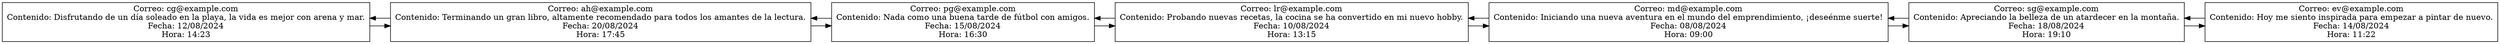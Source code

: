 digraph G {
    rankdir=LR;
    node [shape=record];
    nodo_1 [label="Correo: cg@example.com\nContenido: Disfrutando de un día soleado en la playa, la vida es mejor con arena y mar.\nFecha: 12/08/2024\nHora: 14:23\n"];
    nodo_1 -> nodo_2;
    nodo_2 -> nodo_1;
    nodo_2 [label="Correo: ah@example.com\nContenido: Terminando un gran libro, altamente recomendado para todos los amantes de la lectura.\nFecha: 20/08/2024\nHora: 17:45\n"];
    nodo_2 -> nodo_3;
    nodo_3 -> nodo_2;
    nodo_3 [label="Correo: pg@example.com\nContenido: Nada como una buena tarde de fútbol con amigos.\nFecha: 15/08/2024\nHora: 16:30\n"];
    nodo_3 -> nodo_4;
    nodo_4 -> nodo_3;
    nodo_4 [label="Correo: lr@example.com\nContenido: Probando nuevas recetas, la cocina se ha convertido en mi nuevo hobby.\nFecha: 10/08/2024\nHora: 13:15\n"];
    nodo_4 -> nodo_5;
    nodo_5 -> nodo_4;
    nodo_5 [label="Correo: md@example.com\nContenido: Iniciando una nueva aventura en el mundo del emprendimiento, ¡deseénme suerte!\nFecha: 08/08/2024\nHora: 09:00\n"];
    nodo_5 -> nodo_6;
    nodo_6 -> nodo_5;
    nodo_6 [label="Correo: sg@example.com\nContenido: Apreciando la belleza de un atardecer en la montaña.\nFecha: 18/08/2024\nHora: 19:10\n"];
    nodo_6 -> nodo_7;
    nodo_7 -> nodo_6;
    nodo_7 [label="Correo: ev@example.com\nContenido: Hoy me siento inspirada para empezar a pintar de nuevo.\nFecha: 14/08/2024\nHora: 11:22\n"];
}
